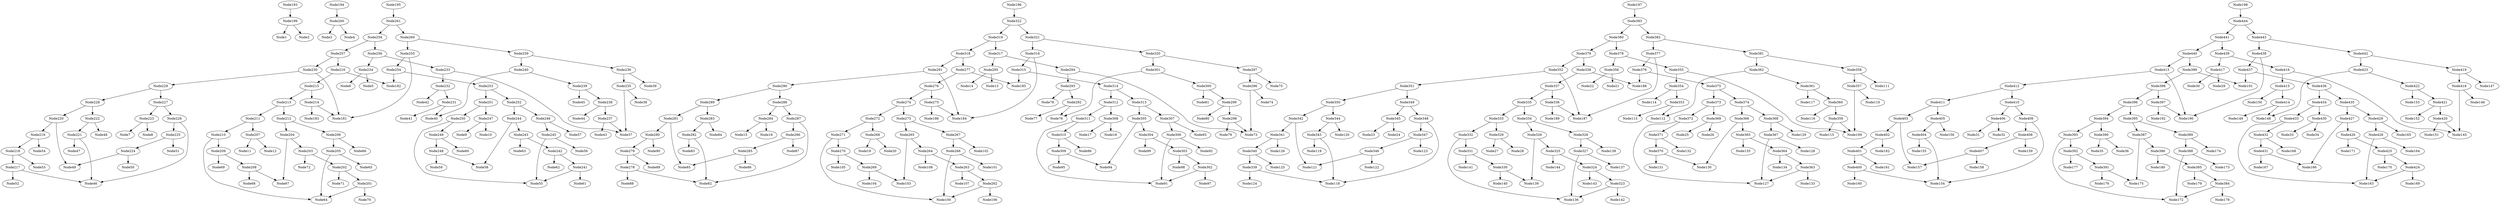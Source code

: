 # Network structure generated by ABC

digraph network {

Node193 -> Node199 [style = solid];
Node194 -> Node200 [style = solid];
Node195 -> Node261 [style = solid];
Node196 -> Node322 [style = solid];
Node197 -> Node383 [style = solid];
Node198 -> Node444 [style = solid];
Node199 -> Node1 [style = solid];
Node199 -> Node2 [style = solid];
Node200 -> Node3 [style = solid];
Node200 -> Node4 [style = solid];
Node201 -> Node64 [style = solid];
Node201 -> Node70 [style = solid];
Node202 -> Node71 [style = solid];
Node202 -> Node201 [style = solid];
Node203 -> Node72 [style = solid];
Node203 -> Node202 [style = solid];
Node204 -> Node67 [style = solid];
Node204 -> Node203 [style = solid];
Node205 -> Node64 [style = solid];
Node205 -> Node65 [style = solid];
Node206 -> Node66 [style = solid];
Node206 -> Node205 [style = solid];
Node207 -> Node11 [style = solid];
Node207 -> Node12 [style = solid];
Node208 -> Node67 [style = solid];
Node208 -> Node68 [style = solid];
Node209 -> Node69 [style = solid];
Node209 -> Node208 [style = solid];
Node210 -> Node64 [style = solid];
Node210 -> Node209 [style = solid];
Node211 -> Node207 [style = solid];
Node211 -> Node210 [style = solid];
Node212 -> Node204 [style = solid];
Node212 -> Node206 [style = solid];
Node213 -> Node211 [style = solid];
Node213 -> Node212 [style = solid];
Node214 -> Node181 [style = solid];
Node214 -> Node183 [style = solid];
Node215 -> Node213 [style = solid];
Node215 -> Node214 [style = solid];
Node216 -> Node182 [style = solid];
Node216 -> Node215 [style = solid];
Node217 -> Node46 [style = solid];
Node217 -> Node52 [style = solid];
Node218 -> Node53 [style = solid];
Node218 -> Node217 [style = solid];
Node219 -> Node54 [style = solid];
Node219 -> Node218 [style = solid];
Node220 -> Node49 [style = solid];
Node220 -> Node219 [style = solid];
Node221 -> Node46 [style = solid];
Node221 -> Node47 [style = solid];
Node222 -> Node48 [style = solid];
Node222 -> Node221 [style = solid];
Node223 -> Node7 [style = solid];
Node223 -> Node8 [style = solid];
Node224 -> Node49 [style = solid];
Node224 -> Node50 [style = solid];
Node225 -> Node51 [style = solid];
Node225 -> Node224 [style = solid];
Node226 -> Node46 [style = solid];
Node226 -> Node225 [style = solid];
Node227 -> Node223 [style = solid];
Node227 -> Node226 [style = solid];
Node228 -> Node220 [style = solid];
Node228 -> Node222 [style = solid];
Node229 -> Node227 [style = solid];
Node229 -> Node228 [style = solid];
Node230 -> Node181 [style = solid];
Node230 -> Node229 [style = solid];
Node231 -> Node40 [style = solid];
Node231 -> Node41 [style = solid];
Node232 -> Node42 [style = solid];
Node232 -> Node231 [style = solid];
Node233 -> Node37 [style = solid];
Node233 -> Node232 [style = solid];
Node234 -> Node5 [style = solid];
Node234 -> Node6 [style = solid];
Node235 -> Node37 [style = solid];
Node235 -> Node38 [style = solid];
Node236 -> Node39 [style = solid];
Node236 -> Node235 [style = solid];
Node237 -> Node37 [style = solid];
Node237 -> Node43 [style = solid];
Node238 -> Node44 [style = solid];
Node238 -> Node237 [style = solid];
Node239 -> Node45 [style = solid];
Node239 -> Node238 [style = solid];
Node240 -> Node40 [style = solid];
Node240 -> Node239 [style = solid];
Node241 -> Node55 [style = solid];
Node241 -> Node61 [style = solid];
Node242 -> Node62 [style = solid];
Node242 -> Node241 [style = solid];
Node243 -> Node63 [style = solid];
Node243 -> Node242 [style = solid];
Node244 -> Node58 [style = solid];
Node244 -> Node243 [style = solid];
Node245 -> Node55 [style = solid];
Node245 -> Node56 [style = solid];
Node246 -> Node57 [style = solid];
Node246 -> Node245 [style = solid];
Node247 -> Node9 [style = solid];
Node247 -> Node10 [style = solid];
Node248 -> Node58 [style = solid];
Node248 -> Node59 [style = solid];
Node249 -> Node60 [style = solid];
Node249 -> Node248 [style = solid];
Node250 -> Node55 [style = solid];
Node250 -> Node249 [style = solid];
Node251 -> Node247 [style = solid];
Node251 -> Node250 [style = solid];
Node252 -> Node244 [style = solid];
Node252 -> Node246 [style = solid];
Node253 -> Node251 [style = solid];
Node253 -> Node252 [style = solid];
Node254 -> Node182 [style = solid];
Node254 -> Node253 [style = solid];
Node255 -> Node181 [style = solid];
Node255 -> Node254 [style = solid];
Node256 -> Node233 [style = solid];
Node256 -> Node234 [style = solid];
Node257 -> Node216 [style = solid];
Node257 -> Node230 [style = solid];
Node258 -> Node256 [style = solid];
Node258 -> Node257 [style = solid];
Node259 -> Node236 [style = solid];
Node259 -> Node240 [style = solid];
Node260 -> Node255 [style = solid];
Node260 -> Node259 [style = solid];
Node261 -> Node258 [style = solid];
Node261 -> Node260 [style = solid];
Node262 -> Node100 [style = solid];
Node262 -> Node106 [style = solid];
Node263 -> Node107 [style = solid];
Node263 -> Node262 [style = solid];
Node264 -> Node108 [style = solid];
Node264 -> Node263 [style = solid];
Node265 -> Node103 [style = solid];
Node265 -> Node264 [style = solid];
Node266 -> Node100 [style = solid];
Node266 -> Node101 [style = solid];
Node267 -> Node102 [style = solid];
Node267 -> Node266 [style = solid];
Node268 -> Node19 [style = solid];
Node268 -> Node20 [style = solid];
Node269 -> Node103 [style = solid];
Node269 -> Node104 [style = solid];
Node270 -> Node105 [style = solid];
Node270 -> Node269 [style = solid];
Node271 -> Node100 [style = solid];
Node271 -> Node270 [style = solid];
Node272 -> Node268 [style = solid];
Node272 -> Node271 [style = solid];
Node273 -> Node265 [style = solid];
Node273 -> Node267 [style = solid];
Node274 -> Node272 [style = solid];
Node274 -> Node273 [style = solid];
Node275 -> Node184 [style = solid];
Node275 -> Node186 [style = solid];
Node276 -> Node274 [style = solid];
Node276 -> Node275 [style = solid];
Node277 -> Node185 [style = solid];
Node277 -> Node276 [style = solid];
Node278 -> Node82 [style = solid];
Node278 -> Node88 [style = solid];
Node279 -> Node89 [style = solid];
Node279 -> Node278 [style = solid];
Node280 -> Node90 [style = solid];
Node280 -> Node279 [style = solid];
Node281 -> Node85 [style = solid];
Node281 -> Node280 [style = solid];
Node282 -> Node82 [style = solid];
Node282 -> Node83 [style = solid];
Node283 -> Node84 [style = solid];
Node283 -> Node282 [style = solid];
Node284 -> Node15 [style = solid];
Node284 -> Node16 [style = solid];
Node285 -> Node85 [style = solid];
Node285 -> Node86 [style = solid];
Node286 -> Node87 [style = solid];
Node286 -> Node285 [style = solid];
Node287 -> Node82 [style = solid];
Node287 -> Node286 [style = solid];
Node288 -> Node284 [style = solid];
Node288 -> Node287 [style = solid];
Node289 -> Node281 [style = solid];
Node289 -> Node283 [style = solid];
Node290 -> Node288 [style = solid];
Node290 -> Node289 [style = solid];
Node291 -> Node184 [style = solid];
Node291 -> Node290 [style = solid];
Node292 -> Node76 [style = solid];
Node292 -> Node77 [style = solid];
Node293 -> Node78 [style = solid];
Node293 -> Node292 [style = solid];
Node294 -> Node73 [style = solid];
Node294 -> Node293 [style = solid];
Node295 -> Node13 [style = solid];
Node295 -> Node14 [style = solid];
Node296 -> Node73 [style = solid];
Node296 -> Node74 [style = solid];
Node297 -> Node75 [style = solid];
Node297 -> Node296 [style = solid];
Node298 -> Node73 [style = solid];
Node298 -> Node79 [style = solid];
Node299 -> Node80 [style = solid];
Node299 -> Node298 [style = solid];
Node300 -> Node81 [style = solid];
Node300 -> Node299 [style = solid];
Node301 -> Node76 [style = solid];
Node301 -> Node300 [style = solid];
Node302 -> Node91 [style = solid];
Node302 -> Node97 [style = solid];
Node303 -> Node98 [style = solid];
Node303 -> Node302 [style = solid];
Node304 -> Node99 [style = solid];
Node304 -> Node303 [style = solid];
Node305 -> Node94 [style = solid];
Node305 -> Node304 [style = solid];
Node306 -> Node91 [style = solid];
Node306 -> Node92 [style = solid];
Node307 -> Node93 [style = solid];
Node307 -> Node306 [style = solid];
Node308 -> Node17 [style = solid];
Node308 -> Node18 [style = solid];
Node309 -> Node94 [style = solid];
Node309 -> Node95 [style = solid];
Node310 -> Node96 [style = solid];
Node310 -> Node309 [style = solid];
Node311 -> Node91 [style = solid];
Node311 -> Node310 [style = solid];
Node312 -> Node308 [style = solid];
Node312 -> Node311 [style = solid];
Node313 -> Node305 [style = solid];
Node313 -> Node307 [style = solid];
Node314 -> Node312 [style = solid];
Node314 -> Node313 [style = solid];
Node315 -> Node185 [style = solid];
Node315 -> Node314 [style = solid];
Node316 -> Node184 [style = solid];
Node316 -> Node315 [style = solid];
Node317 -> Node294 [style = solid];
Node317 -> Node295 [style = solid];
Node318 -> Node277 [style = solid];
Node318 -> Node291 [style = solid];
Node319 -> Node317 [style = solid];
Node319 -> Node318 [style = solid];
Node320 -> Node297 [style = solid];
Node320 -> Node301 [style = solid];
Node321 -> Node316 [style = solid];
Node321 -> Node320 [style = solid];
Node322 -> Node319 [style = solid];
Node322 -> Node321 [style = solid];
Node323 -> Node136 [style = solid];
Node323 -> Node142 [style = solid];
Node324 -> Node143 [style = solid];
Node324 -> Node323 [style = solid];
Node325 -> Node144 [style = solid];
Node325 -> Node324 [style = solid];
Node326 -> Node139 [style = solid];
Node326 -> Node325 [style = solid];
Node327 -> Node136 [style = solid];
Node327 -> Node137 [style = solid];
Node328 -> Node138 [style = solid];
Node328 -> Node327 [style = solid];
Node329 -> Node27 [style = solid];
Node329 -> Node28 [style = solid];
Node330 -> Node139 [style = solid];
Node330 -> Node140 [style = solid];
Node331 -> Node141 [style = solid];
Node331 -> Node330 [style = solid];
Node332 -> Node136 [style = solid];
Node332 -> Node331 [style = solid];
Node333 -> Node329 [style = solid];
Node333 -> Node332 [style = solid];
Node334 -> Node326 [style = solid];
Node334 -> Node328 [style = solid];
Node335 -> Node333 [style = solid];
Node335 -> Node334 [style = solid];
Node336 -> Node187 [style = solid];
Node336 -> Node189 [style = solid];
Node337 -> Node335 [style = solid];
Node337 -> Node336 [style = solid];
Node338 -> Node188 [style = solid];
Node338 -> Node337 [style = solid];
Node339 -> Node118 [style = solid];
Node339 -> Node124 [style = solid];
Node340 -> Node125 [style = solid];
Node340 -> Node339 [style = solid];
Node341 -> Node126 [style = solid];
Node341 -> Node340 [style = solid];
Node342 -> Node121 [style = solid];
Node342 -> Node341 [style = solid];
Node343 -> Node118 [style = solid];
Node343 -> Node119 [style = solid];
Node344 -> Node120 [style = solid];
Node344 -> Node343 [style = solid];
Node345 -> Node23 [style = solid];
Node345 -> Node24 [style = solid];
Node346 -> Node121 [style = solid];
Node346 -> Node122 [style = solid];
Node347 -> Node123 [style = solid];
Node347 -> Node346 [style = solid];
Node348 -> Node118 [style = solid];
Node348 -> Node347 [style = solid];
Node349 -> Node345 [style = solid];
Node349 -> Node348 [style = solid];
Node350 -> Node342 [style = solid];
Node350 -> Node344 [style = solid];
Node351 -> Node349 [style = solid];
Node351 -> Node350 [style = solid];
Node352 -> Node187 [style = solid];
Node352 -> Node351 [style = solid];
Node353 -> Node112 [style = solid];
Node353 -> Node113 [style = solid];
Node354 -> Node114 [style = solid];
Node354 -> Node353 [style = solid];
Node355 -> Node109 [style = solid];
Node355 -> Node354 [style = solid];
Node356 -> Node21 [style = solid];
Node356 -> Node22 [style = solid];
Node357 -> Node109 [style = solid];
Node357 -> Node110 [style = solid];
Node358 -> Node111 [style = solid];
Node358 -> Node357 [style = solid];
Node359 -> Node109 [style = solid];
Node359 -> Node115 [style = solid];
Node360 -> Node116 [style = solid];
Node360 -> Node359 [style = solid];
Node361 -> Node117 [style = solid];
Node361 -> Node360 [style = solid];
Node362 -> Node112 [style = solid];
Node362 -> Node361 [style = solid];
Node363 -> Node127 [style = solid];
Node363 -> Node133 [style = solid];
Node364 -> Node134 [style = solid];
Node364 -> Node363 [style = solid];
Node365 -> Node135 [style = solid];
Node365 -> Node364 [style = solid];
Node366 -> Node130 [style = solid];
Node366 -> Node365 [style = solid];
Node367 -> Node127 [style = solid];
Node367 -> Node128 [style = solid];
Node368 -> Node129 [style = solid];
Node368 -> Node367 [style = solid];
Node369 -> Node25 [style = solid];
Node369 -> Node26 [style = solid];
Node370 -> Node130 [style = solid];
Node370 -> Node131 [style = solid];
Node371 -> Node132 [style = solid];
Node371 -> Node370 [style = solid];
Node372 -> Node127 [style = solid];
Node372 -> Node371 [style = solid];
Node373 -> Node369 [style = solid];
Node373 -> Node372 [style = solid];
Node374 -> Node366 [style = solid];
Node374 -> Node368 [style = solid];
Node375 -> Node373 [style = solid];
Node375 -> Node374 [style = solid];
Node376 -> Node188 [style = solid];
Node376 -> Node375 [style = solid];
Node377 -> Node187 [style = solid];
Node377 -> Node376 [style = solid];
Node378 -> Node355 [style = solid];
Node378 -> Node356 [style = solid];
Node379 -> Node338 [style = solid];
Node379 -> Node352 [style = solid];
Node380 -> Node378 [style = solid];
Node380 -> Node379 [style = solid];
Node381 -> Node358 [style = solid];
Node381 -> Node362 [style = solid];
Node382 -> Node377 [style = solid];
Node382 -> Node381 [style = solid];
Node383 -> Node380 [style = solid];
Node383 -> Node382 [style = solid];
Node384 -> Node172 [style = solid];
Node384 -> Node178 [style = solid];
Node385 -> Node179 [style = solid];
Node385 -> Node384 [style = solid];
Node386 -> Node180 [style = solid];
Node386 -> Node385 [style = solid];
Node387 -> Node175 [style = solid];
Node387 -> Node386 [style = solid];
Node388 -> Node172 [style = solid];
Node388 -> Node173 [style = solid];
Node389 -> Node174 [style = solid];
Node389 -> Node388 [style = solid];
Node390 -> Node35 [style = solid];
Node390 -> Node36 [style = solid];
Node391 -> Node175 [style = solid];
Node391 -> Node176 [style = solid];
Node392 -> Node177 [style = solid];
Node392 -> Node391 [style = solid];
Node393 -> Node172 [style = solid];
Node393 -> Node392 [style = solid];
Node394 -> Node390 [style = solid];
Node394 -> Node393 [style = solid];
Node395 -> Node387 [style = solid];
Node395 -> Node389 [style = solid];
Node396 -> Node394 [style = solid];
Node396 -> Node395 [style = solid];
Node397 -> Node190 [style = solid];
Node397 -> Node192 [style = solid];
Node398 -> Node396 [style = solid];
Node398 -> Node397 [style = solid];
Node399 -> Node191 [style = solid];
Node399 -> Node398 [style = solid];
Node400 -> Node154 [style = solid];
Node400 -> Node160 [style = solid];
Node401 -> Node161 [style = solid];
Node401 -> Node400 [style = solid];
Node402 -> Node162 [style = solid];
Node402 -> Node401 [style = solid];
Node403 -> Node157 [style = solid];
Node403 -> Node402 [style = solid];
Node404 -> Node154 [style = solid];
Node404 -> Node155 [style = solid];
Node405 -> Node156 [style = solid];
Node405 -> Node404 [style = solid];
Node406 -> Node31 [style = solid];
Node406 -> Node32 [style = solid];
Node407 -> Node157 [style = solid];
Node407 -> Node158 [style = solid];
Node408 -> Node159 [style = solid];
Node408 -> Node407 [style = solid];
Node409 -> Node154 [style = solid];
Node409 -> Node408 [style = solid];
Node410 -> Node406 [style = solid];
Node410 -> Node409 [style = solid];
Node411 -> Node403 [style = solid];
Node411 -> Node405 [style = solid];
Node412 -> Node410 [style = solid];
Node412 -> Node411 [style = solid];
Node413 -> Node190 [style = solid];
Node413 -> Node412 [style = solid];
Node414 -> Node148 [style = solid];
Node414 -> Node149 [style = solid];
Node415 -> Node150 [style = solid];
Node415 -> Node414 [style = solid];
Node416 -> Node145 [style = solid];
Node416 -> Node415 [style = solid];
Node417 -> Node29 [style = solid];
Node417 -> Node30 [style = solid];
Node418 -> Node145 [style = solid];
Node418 -> Node146 [style = solid];
Node419 -> Node147 [style = solid];
Node419 -> Node418 [style = solid];
Node420 -> Node145 [style = solid];
Node420 -> Node151 [style = solid];
Node421 -> Node152 [style = solid];
Node421 -> Node420 [style = solid];
Node422 -> Node153 [style = solid];
Node422 -> Node421 [style = solid];
Node423 -> Node148 [style = solid];
Node423 -> Node422 [style = solid];
Node424 -> Node163 [style = solid];
Node424 -> Node169 [style = solid];
Node425 -> Node170 [style = solid];
Node425 -> Node424 [style = solid];
Node426 -> Node171 [style = solid];
Node426 -> Node425 [style = solid];
Node427 -> Node166 [style = solid];
Node427 -> Node426 [style = solid];
Node428 -> Node163 [style = solid];
Node428 -> Node164 [style = solid];
Node429 -> Node165 [style = solid];
Node429 -> Node428 [style = solid];
Node430 -> Node33 [style = solid];
Node430 -> Node34 [style = solid];
Node431 -> Node166 [style = solid];
Node431 -> Node167 [style = solid];
Node432 -> Node168 [style = solid];
Node432 -> Node431 [style = solid];
Node433 -> Node163 [style = solid];
Node433 -> Node432 [style = solid];
Node434 -> Node430 [style = solid];
Node434 -> Node433 [style = solid];
Node435 -> Node427 [style = solid];
Node435 -> Node429 [style = solid];
Node436 -> Node434 [style = solid];
Node436 -> Node435 [style = solid];
Node437 -> Node191 [style = solid];
Node437 -> Node436 [style = solid];
Node438 -> Node190 [style = solid];
Node438 -> Node437 [style = solid];
Node439 -> Node416 [style = solid];
Node439 -> Node417 [style = solid];
Node440 -> Node399 [style = solid];
Node440 -> Node413 [style = solid];
Node441 -> Node439 [style = solid];
Node441 -> Node440 [style = solid];
Node442 -> Node419 [style = solid];
Node442 -> Node423 [style = solid];
Node443 -> Node438 [style = solid];
Node443 -> Node442 [style = solid];
Node444 -> Node441 [style = solid];
Node444 -> Node443 [style = solid];
}

